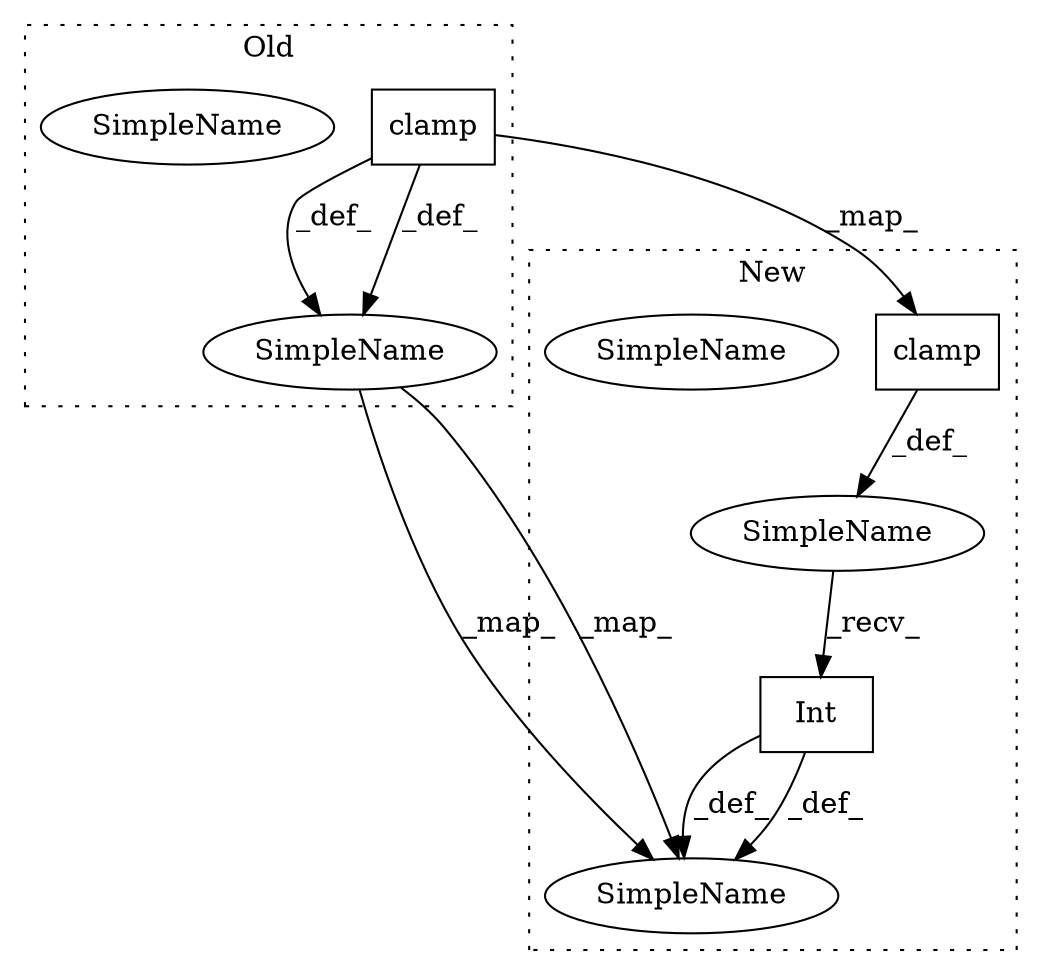 digraph G {
subgraph cluster0 {
1 [label="clamp" a="32" s="4604,4613" l="6,1" shape="box"];
3 [label="SimpleName" a="42" s="4577" l="2" shape="ellipse"];
6 [label="SimpleName" a="42" s="4577" l="2" shape="ellipse"];
label = "Old";
style="dotted";
}
subgraph cluster1 {
2 [label="clamp" a="32" s="4610,4619" l="6,1" shape="box"];
4 [label="SimpleName" a="42" s="4583" l="2" shape="ellipse"];
5 [label="SimpleName" a="42" s="4583" l="2" shape="ellipse"];
7 [label="SimpleName" a="42" s="" l="" shape="ellipse"];
8 [label="Int" a="32" s="4621" l="5" shape="box"];
label = "New";
style="dotted";
}
1 -> 2 [label="_map_"];
1 -> 6 [label="_def_"];
1 -> 6 [label="_def_"];
2 -> 7 [label="_def_"];
6 -> 5 [label="_map_"];
6 -> 5 [label="_map_"];
7 -> 8 [label="_recv_"];
8 -> 5 [label="_def_"];
8 -> 5 [label="_def_"];
}